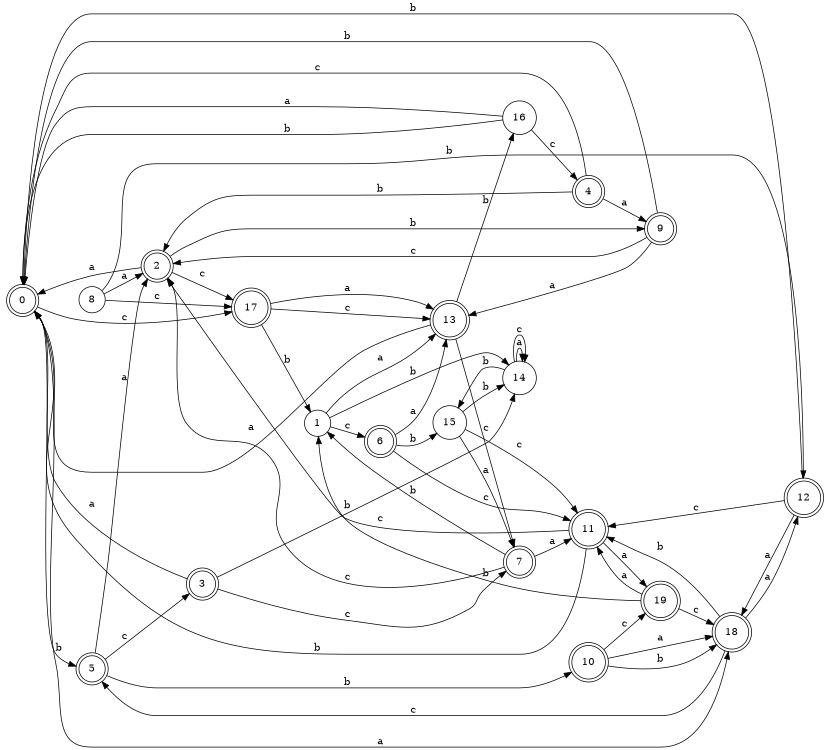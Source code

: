 digraph n16_5 {
__start0 [label="" shape="none"];

rankdir=LR;
size="8,5";

s0 [style="rounded,filled", color="black", fillcolor="white" shape="doublecircle", label="0"];
s1 [style="filled", color="black", fillcolor="white" shape="circle", label="1"];
s2 [style="rounded,filled", color="black", fillcolor="white" shape="doublecircle", label="2"];
s3 [style="rounded,filled", color="black", fillcolor="white" shape="doublecircle", label="3"];
s4 [style="rounded,filled", color="black", fillcolor="white" shape="doublecircle", label="4"];
s5 [style="rounded,filled", color="black", fillcolor="white" shape="doublecircle", label="5"];
s6 [style="rounded,filled", color="black", fillcolor="white" shape="doublecircle", label="6"];
s7 [style="rounded,filled", color="black", fillcolor="white" shape="doublecircle", label="7"];
s8 [style="filled", color="black", fillcolor="white" shape="circle", label="8"];
s9 [style="rounded,filled", color="black", fillcolor="white" shape="doublecircle", label="9"];
s10 [style="rounded,filled", color="black", fillcolor="white" shape="doublecircle", label="10"];
s11 [style="rounded,filled", color="black", fillcolor="white" shape="doublecircle", label="11"];
s12 [style="rounded,filled", color="black", fillcolor="white" shape="doublecircle", label="12"];
s13 [style="rounded,filled", color="black", fillcolor="white" shape="doublecircle", label="13"];
s14 [style="filled", color="black", fillcolor="white" shape="circle", label="14"];
s15 [style="filled", color="black", fillcolor="white" shape="circle", label="15"];
s16 [style="filled", color="black", fillcolor="white" shape="circle", label="16"];
s17 [style="rounded,filled", color="black", fillcolor="white" shape="doublecircle", label="17"];
s18 [style="rounded,filled", color="black", fillcolor="white" shape="doublecircle", label="18"];
s19 [style="rounded,filled", color="black", fillcolor="white" shape="doublecircle", label="19"];
s0 -> s18 [label="a"];
s0 -> s5 [label="b"];
s0 -> s17 [label="c"];
s1 -> s13 [label="a"];
s1 -> s14 [label="b"];
s1 -> s6 [label="c"];
s2 -> s0 [label="a"];
s2 -> s9 [label="b"];
s2 -> s17 [label="c"];
s3 -> s0 [label="a"];
s3 -> s14 [label="b"];
s3 -> s7 [label="c"];
s4 -> s9 [label="a"];
s4 -> s2 [label="b"];
s4 -> s0 [label="c"];
s5 -> s2 [label="a"];
s5 -> s10 [label="b"];
s5 -> s3 [label="c"];
s6 -> s13 [label="a"];
s6 -> s15 [label="b"];
s6 -> s11 [label="c"];
s7 -> s11 [label="a"];
s7 -> s1 [label="b"];
s7 -> s2 [label="c"];
s8 -> s2 [label="a"];
s8 -> s12 [label="b"];
s8 -> s17 [label="c"];
s9 -> s13 [label="a"];
s9 -> s0 [label="b"];
s9 -> s2 [label="c"];
s10 -> s18 [label="a"];
s10 -> s18 [label="b"];
s10 -> s19 [label="c"];
s11 -> s19 [label="a"];
s11 -> s0 [label="b"];
s11 -> s2 [label="c"];
s12 -> s18 [label="a"];
s12 -> s0 [label="b"];
s12 -> s11 [label="c"];
s13 -> s0 [label="a"];
s13 -> s16 [label="b"];
s13 -> s7 [label="c"];
s14 -> s14 [label="a"];
s14 -> s15 [label="b"];
s14 -> s14 [label="c"];
s15 -> s7 [label="a"];
s15 -> s14 [label="b"];
s15 -> s11 [label="c"];
s16 -> s0 [label="a"];
s16 -> s0 [label="b"];
s16 -> s4 [label="c"];
s17 -> s13 [label="a"];
s17 -> s1 [label="b"];
s17 -> s13 [label="c"];
s18 -> s12 [label="a"];
s18 -> s11 [label="b"];
s18 -> s5 [label="c"];
s19 -> s11 [label="a"];
s19 -> s1 [label="b"];
s19 -> s18 [label="c"];

}